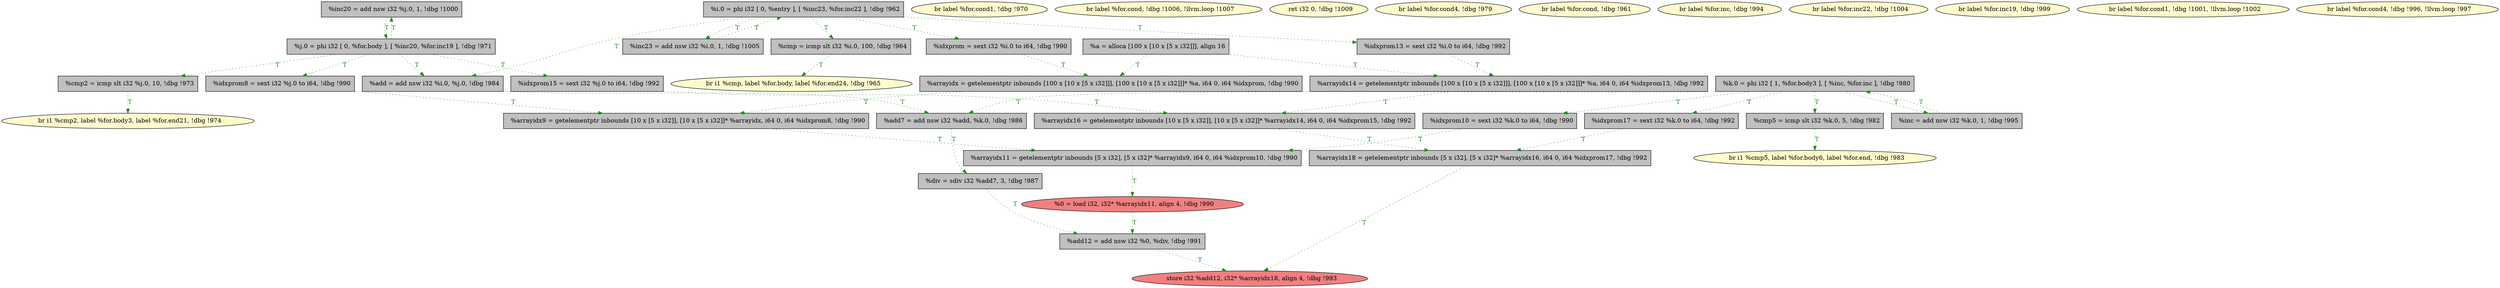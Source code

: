 
digraph G {


node55 [fillcolor=grey,label="  %inc20 = add nsw i32 %j.0, 1, !dbg !1000",shape=rectangle,style=filled ]
node54 [fillcolor=lemonchiffon,label="  br label %for.cond1, !dbg !970",shape=ellipse,style=filled ]
node51 [fillcolor=grey,label="  %idxprom10 = sext i32 %k.0 to i64, !dbg !990",shape=rectangle,style=filled ]
node30 [fillcolor=lightcoral,label="  store i32 %add12, i32* %arrayidx18, align 4, !dbg !993",shape=ellipse,style=filled ]
node28 [fillcolor=grey,label="  %cmp2 = icmp slt i32 %j.0, 10, !dbg !973",shape=rectangle,style=filled ]
node27 [fillcolor=grey,label="  %k.0 = phi i32 [ 1, %for.body3 ], [ %inc, %for.inc ], !dbg !980",shape=rectangle,style=filled ]
node16 [fillcolor=lemonchiffon,label="  br label %for.cond, !dbg !1006, !llvm.loop !1007",shape=ellipse,style=filled ]
node15 [fillcolor=lemonchiffon,label="  ret i32 0, !dbg !1009",shape=ellipse,style=filled ]
node25 [fillcolor=lemonchiffon,label="  br label %for.cond4, !dbg !979",shape=ellipse,style=filled ]
node21 [fillcolor=grey,label="  %add = add nsw i32 %i.0, %j.0, !dbg !984",shape=rectangle,style=filled ]
node35 [fillcolor=grey,label="  %add7 = add nsw i32 %add, %k.0, !dbg !986",shape=rectangle,style=filled ]
node49 [fillcolor=lemonchiffon,label="  br label %for.cond, !dbg !961",shape=ellipse,style=filled ]
node29 [fillcolor=lemonchiffon,label="  br i1 %cmp5, label %for.body6, label %for.end, !dbg !983",shape=ellipse,style=filled ]
node26 [fillcolor=grey,label="  %idxprom15 = sext i32 %j.0 to i64, !dbg !992",shape=rectangle,style=filled ]
node20 [fillcolor=grey,label="  %cmp = icmp slt i32 %i.0, 100, !dbg !964",shape=rectangle,style=filled ]
node52 [fillcolor=lemonchiffon,label="  br label %for.inc, !dbg !994",shape=ellipse,style=filled ]
node36 [fillcolor=grey,label="  %idxprom17 = sext i32 %k.0 to i64, !dbg !992",shape=rectangle,style=filled ]
node23 [fillcolor=lemonchiffon,label="  br i1 %cmp, label %for.body, label %for.end24, !dbg !965",shape=ellipse,style=filled ]
node48 [fillcolor=grey,label="  %idxprom13 = sext i32 %i.0 to i64, !dbg !992",shape=rectangle,style=filled ]
node17 [fillcolor=grey,label="  %inc23 = add nsw i32 %i.0, 1, !dbg !1005",shape=rectangle,style=filled ]
node31 [fillcolor=grey,label="  %i.0 = phi i32 [ 0, %entry ], [ %inc23, %for.inc22 ], !dbg !962",shape=rectangle,style=filled ]
node39 [fillcolor=lemonchiffon,label="  br i1 %cmp2, label %for.body3, label %for.end21, !dbg !974",shape=ellipse,style=filled ]
node18 [fillcolor=lemonchiffon,label="  br label %for.inc22, !dbg !1004",shape=ellipse,style=filled ]
node24 [fillcolor=grey,label="  %arrayidx14 = getelementptr inbounds [100 x [10 x [5 x i32]]], [100 x [10 x [5 x i32]]]* %a, i64 0, i64 %idxprom13, !dbg !992",shape=rectangle,style=filled ]
node19 [fillcolor=grey,label="  %div = sdiv i32 %add7, 3, !dbg !987",shape=rectangle,style=filled ]
node22 [fillcolor=grey,label="  %cmp5 = icmp slt i32 %k.0, 5, !dbg !982",shape=rectangle,style=filled ]
node50 [fillcolor=grey,label="  %arrayidx16 = getelementptr inbounds [10 x [5 x i32]], [10 x [5 x i32]]* %arrayidx14, i64 0, i64 %idxprom15, !dbg !992",shape=rectangle,style=filled ]
node37 [fillcolor=grey,label="  %idxprom = sext i32 %i.0 to i64, !dbg !990",shape=rectangle,style=filled ]
node41 [fillcolor=grey,label="  %arrayidx = getelementptr inbounds [100 x [10 x [5 x i32]]], [100 x [10 x [5 x i32]]]* %a, i64 0, i64 %idxprom, !dbg !990",shape=rectangle,style=filled ]
node43 [fillcolor=grey,label="  %arrayidx18 = getelementptr inbounds [5 x i32], [5 x i32]* %arrayidx16, i64 0, i64 %idxprom17, !dbg !992",shape=rectangle,style=filled ]
node53 [fillcolor=lemonchiffon,label="  br label %for.inc19, !dbg !999",shape=ellipse,style=filled ]
node33 [fillcolor=grey,label="  %arrayidx9 = getelementptr inbounds [10 x [5 x i32]], [10 x [5 x i32]]* %arrayidx, i64 0, i64 %idxprom8, !dbg !990",shape=rectangle,style=filled ]
node38 [fillcolor=grey,label="  %inc = add nsw i32 %k.0, 1, !dbg !995",shape=rectangle,style=filled ]
node32 [fillcolor=lemonchiffon,label="  br label %for.cond1, !dbg !1001, !llvm.loop !1002",shape=ellipse,style=filled ]
node40 [fillcolor=grey,label="  %a = alloca [100 x [10 x [5 x i32]]], align 16",shape=rectangle,style=filled ]
node44 [fillcolor=grey,label="  %arrayidx11 = getelementptr inbounds [5 x i32], [5 x i32]* %arrayidx9, i64 0, i64 %idxprom10, !dbg !990",shape=rectangle,style=filled ]
node42 [fillcolor=grey,label="  %idxprom8 = sext i32 %j.0 to i64, !dbg !990",shape=rectangle,style=filled ]
node45 [fillcolor=lightcoral,label="  %0 = load i32, i32* %arrayidx11, align 4, !dbg !990",shape=ellipse,style=filled ]
node34 [fillcolor=grey,label="  %j.0 = phi i32 [ 0, %for.body ], [ %inc20, %for.inc19 ], !dbg !971",shape=rectangle,style=filled ]
node46 [fillcolor=lemonchiffon,label="  br label %for.cond4, !dbg !996, !llvm.loop !997",shape=ellipse,style=filled ]
node47 [fillcolor=grey,label="  %add12 = add nsw i32 %0, %div, !dbg !991",shape=rectangle,style=filled ]

node20->node23 [style=dotted,color=forestgreen,label="T",fontcolor=forestgreen ]
node45->node47 [style=dotted,color=forestgreen,label="T",fontcolor=forestgreen ]
node26->node50 [style=dotted,color=forestgreen,label="T",fontcolor=forestgreen ]
node27->node35 [style=dotted,color=forestgreen,label="T",fontcolor=forestgreen ]
node36->node43 [style=dotted,color=forestgreen,label="T",fontcolor=forestgreen ]
node22->node29 [style=dotted,color=forestgreen,label="T",fontcolor=forestgreen ]
node27->node22 [style=dotted,color=forestgreen,label="T",fontcolor=forestgreen ]
node17->node31 [style=dotted,color=forestgreen,label="T",fontcolor=forestgreen ]
node31->node17 [style=dotted,color=forestgreen,label="T",fontcolor=forestgreen ]
node24->node50 [style=dotted,color=forestgreen,label="T",fontcolor=forestgreen ]
node44->node45 [style=dotted,color=forestgreen,label="T",fontcolor=forestgreen ]
node43->node30 [style=dotted,color=forestgreen,label="T",fontcolor=forestgreen ]
node51->node44 [style=dotted,color=forestgreen,label="T",fontcolor=forestgreen ]
node19->node47 [style=dotted,color=forestgreen,label="T",fontcolor=forestgreen ]
node55->node34 [style=dotted,color=forestgreen,label="T",fontcolor=forestgreen ]
node31->node48 [style=dotted,color=forestgreen,label="T",fontcolor=forestgreen ]
node27->node38 [style=dotted,color=forestgreen,label="T",fontcolor=forestgreen ]
node40->node41 [style=dotted,color=forestgreen,label="T",fontcolor=forestgreen ]
node27->node51 [style=dotted,color=forestgreen,label="T",fontcolor=forestgreen ]
node50->node43 [style=dotted,color=forestgreen,label="T",fontcolor=forestgreen ]
node31->node21 [style=dotted,color=forestgreen,label="T",fontcolor=forestgreen ]
node42->node33 [style=dotted,color=forestgreen,label="T",fontcolor=forestgreen ]
node34->node42 [style=dotted,color=forestgreen,label="T",fontcolor=forestgreen ]
node33->node44 [style=dotted,color=forestgreen,label="T",fontcolor=forestgreen ]
node48->node24 [style=dotted,color=forestgreen,label="T",fontcolor=forestgreen ]
node31->node20 [style=dotted,color=forestgreen,label="T",fontcolor=forestgreen ]
node31->node37 [style=dotted,color=forestgreen,label="T",fontcolor=forestgreen ]
node28->node39 [style=dotted,color=forestgreen,label="T",fontcolor=forestgreen ]
node34->node55 [style=dotted,color=forestgreen,label="T",fontcolor=forestgreen ]
node47->node30 [style=dotted,color=forestgreen,label="T",fontcolor=forestgreen ]
node34->node26 [style=dotted,color=forestgreen,label="T",fontcolor=forestgreen ]
node21->node35 [style=dotted,color=forestgreen,label="T",fontcolor=forestgreen ]
node37->node41 [style=dotted,color=forestgreen,label="T",fontcolor=forestgreen ]
node34->node21 [style=dotted,color=forestgreen,label="T",fontcolor=forestgreen ]
node35->node19 [style=dotted,color=forestgreen,label="T",fontcolor=forestgreen ]
node27->node36 [style=dotted,color=forestgreen,label="T",fontcolor=forestgreen ]
node38->node27 [style=dotted,color=forestgreen,label="T",fontcolor=forestgreen ]
node34->node28 [style=dotted,color=forestgreen,label="T",fontcolor=forestgreen ]
node40->node24 [style=dotted,color=forestgreen,label="T",fontcolor=forestgreen ]
node41->node33 [style=dotted,color=forestgreen,label="T",fontcolor=forestgreen ]


}
